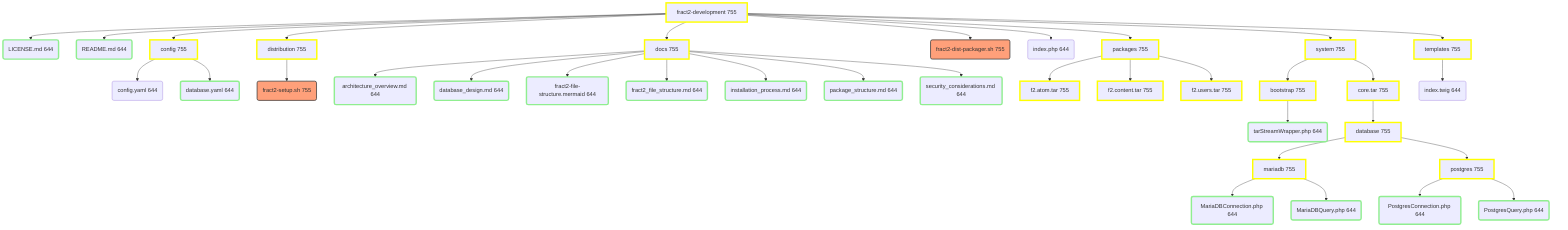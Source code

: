graph TD
A[fract2-development 755]:::directory --> B(LICENSE.md 644):::finished
A --> C(README.md 644):::finished
A --> D[config 755]:::directory
A --> E[distribution 755]:::directory
A --> F[docs 755]:::directory
A --> G(fract2-dist-packager.sh 755):::script
A --> H(index.php 644)
A --> I[packages 755]:::directory
A --> J[system 755]:::directory
A --> K[templates 755]:::directory

D --> D1(config.yaml 644)
D --> D2(database.yaml 644):::finished

E --> E1(fract2-setup.sh 755):::script

F --> F1(architecture_overview.md 644):::finished
F --> F2(database_design.md 644):::finished
F --> F3(fract2-file-structure.mermaid 644):::finished
F --> F4(fract2_file_structure.md 644):::finished
F --> F5(installation_process.md 644):::finished
F --> F6(package_structure.md 644):::finished
F --> F7(security_considerations.md 644):::finished

I --> I1[f2.atom.tar 755]:::directory
I --> I2[f2.content.tar 755]:::directory
I --> I3[f2.users.tar 755]:::directory

J --> J1[bootstrap 755]:::directory
J --> J2[core.tar 755]:::directory
J1 --> J1A(tarStreamWrapper.php 644):::finished

J2 --> J2A[database 755]:::directory
J2A --> J2A1[mariadb 755]:::directory
J2A --> J2A2[postgres 755]:::directory
J2A1 --> J2A1A(MariaDBConnection.php 644):::finished
J2A1 --> J2A1B(MariaDBQuery.php 644):::finished
J2A2 --> J2A2A(PostgresConnection.php 644):::finished
J2A2 --> J2A2B(PostgresQuery.php 644):::finished

K --> K1(index.twig 644)

classDef directory stroke:#FFFF00,stroke-width:4px;
classDef finished stroke:#90EE90,stroke-width:4px;
classDef script fill:#FFA07A,stroke:#333,stroke-width:2px;